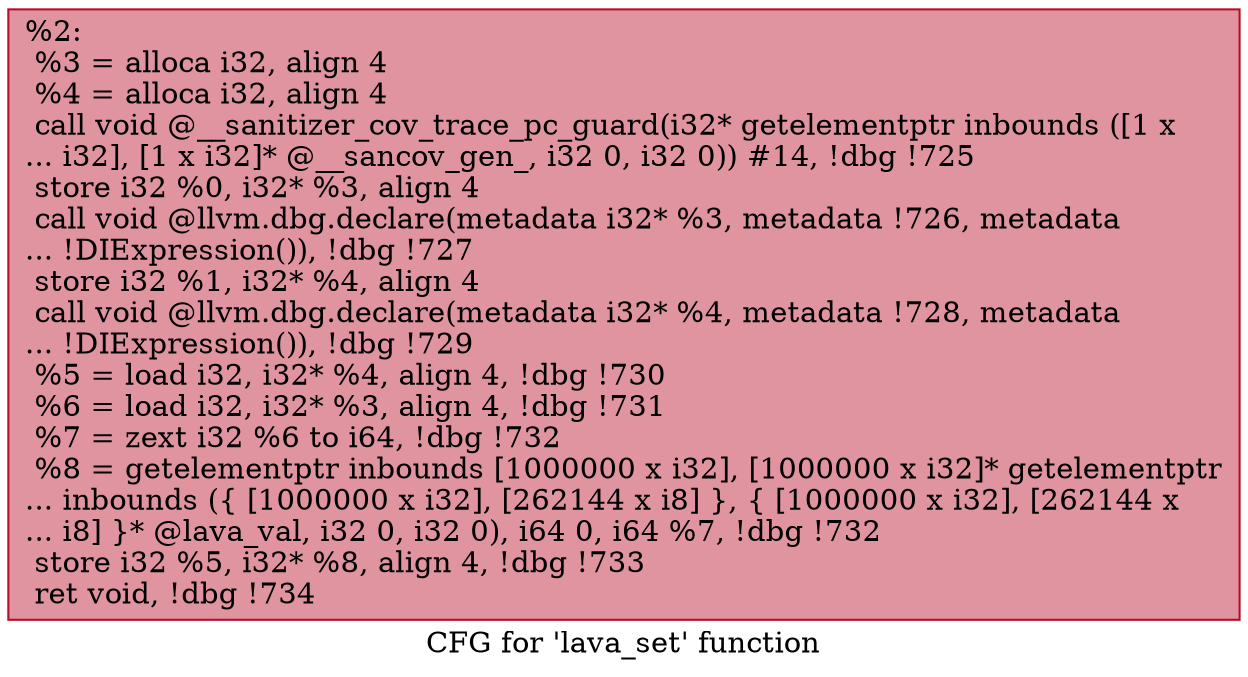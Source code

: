 digraph "CFG for 'lava_set' function" {
	label="CFG for 'lava_set' function";

	Node0x555ee4e28ea0 [shape=record,color="#b70d28ff", style=filled, fillcolor="#b70d2870",label="{%2:\l  %3 = alloca i32, align 4\l  %4 = alloca i32, align 4\l  call void @__sanitizer_cov_trace_pc_guard(i32* getelementptr inbounds ([1 x\l... i32], [1 x i32]* @__sancov_gen_, i32 0, i32 0)) #14, !dbg !725\l  store i32 %0, i32* %3, align 4\l  call void @llvm.dbg.declare(metadata i32* %3, metadata !726, metadata\l... !DIExpression()), !dbg !727\l  store i32 %1, i32* %4, align 4\l  call void @llvm.dbg.declare(metadata i32* %4, metadata !728, metadata\l... !DIExpression()), !dbg !729\l  %5 = load i32, i32* %4, align 4, !dbg !730\l  %6 = load i32, i32* %3, align 4, !dbg !731\l  %7 = zext i32 %6 to i64, !dbg !732\l  %8 = getelementptr inbounds [1000000 x i32], [1000000 x i32]* getelementptr\l... inbounds (\{ [1000000 x i32], [262144 x i8] \}, \{ [1000000 x i32], [262144 x\l... i8] \}* @lava_val, i32 0, i32 0), i64 0, i64 %7, !dbg !732\l  store i32 %5, i32* %8, align 4, !dbg !733\l  ret void, !dbg !734\l}"];
}
